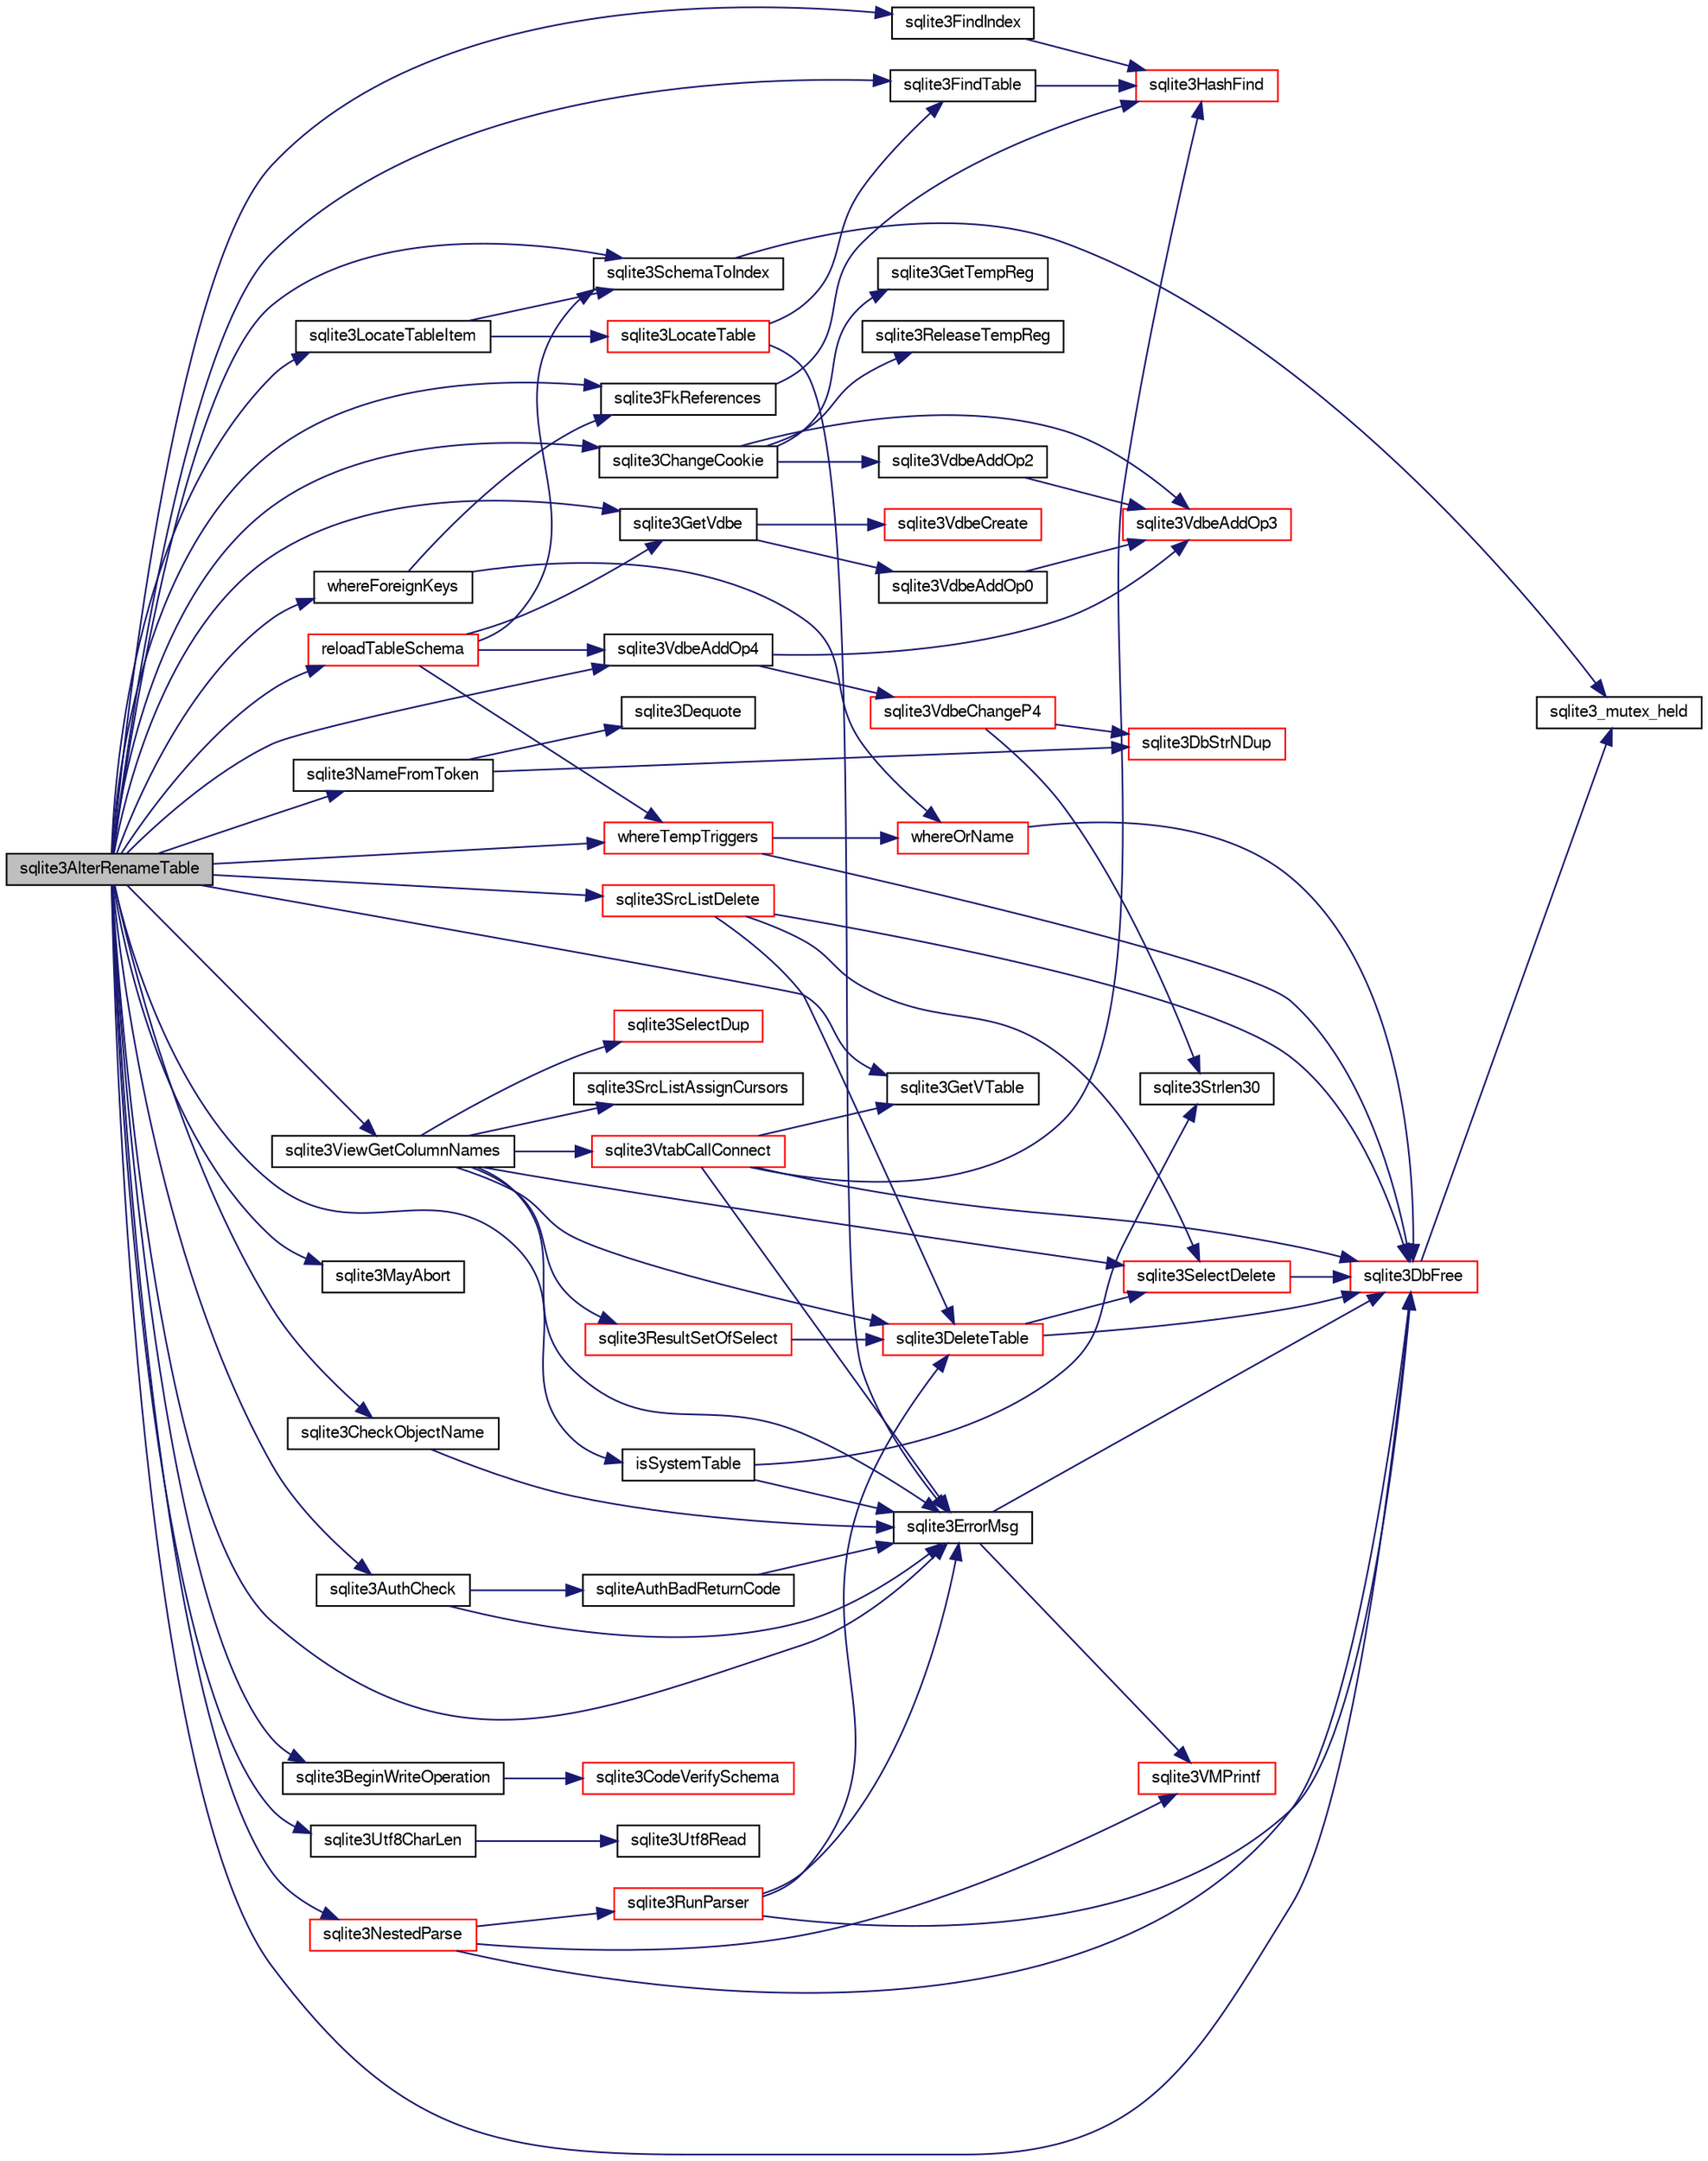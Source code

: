 digraph "sqlite3AlterRenameTable"
{
  edge [fontname="FreeSans",fontsize="10",labelfontname="FreeSans",labelfontsize="10"];
  node [fontname="FreeSans",fontsize="10",shape=record];
  rankdir="LR";
  Node415144 [label="sqlite3AlterRenameTable",height=0.2,width=0.4,color="black", fillcolor="grey75", style="filled", fontcolor="black"];
  Node415144 -> Node415145 [color="midnightblue",fontsize="10",style="solid",fontname="FreeSans"];
  Node415145 [label="sqlite3LocateTableItem",height=0.2,width=0.4,color="black", fillcolor="white", style="filled",URL="$sqlite3_8c.html#ac80229652e6d3200bd88dff77f874888"];
  Node415145 -> Node415146 [color="midnightblue",fontsize="10",style="solid",fontname="FreeSans"];
  Node415146 [label="sqlite3SchemaToIndex",height=0.2,width=0.4,color="black", fillcolor="white", style="filled",URL="$sqlite3_8c.html#ad9ef77a42022f1f8c8ab71b5761f5134"];
  Node415146 -> Node415147 [color="midnightblue",fontsize="10",style="solid",fontname="FreeSans"];
  Node415147 [label="sqlite3_mutex_held",height=0.2,width=0.4,color="black", fillcolor="white", style="filled",URL="$sqlite3_8c.html#acf77da68932b6bc163c5e68547ecc3e7"];
  Node415145 -> Node415148 [color="midnightblue",fontsize="10",style="solid",fontname="FreeSans"];
  Node415148 [label="sqlite3LocateTable",height=0.2,width=0.4,color="red", fillcolor="white", style="filled",URL="$sqlite3_8c.html#adfeea5b18971250d4ff7f5a44e134d75"];
  Node415148 -> Node415485 [color="midnightblue",fontsize="10",style="solid",fontname="FreeSans"];
  Node415485 [label="sqlite3FindTable",height=0.2,width=0.4,color="black", fillcolor="white", style="filled",URL="$sqlite3_8c.html#afa51dbee6173bf3a8a3df76b07cea789"];
  Node415485 -> Node415484 [color="midnightblue",fontsize="10",style="solid",fontname="FreeSans"];
  Node415484 [label="sqlite3HashFind",height=0.2,width=0.4,color="red", fillcolor="white", style="filled",URL="$sqlite3_8c.html#a8ca124229470a66b4c9c141ded48e2aa"];
  Node415148 -> Node415463 [color="midnightblue",fontsize="10",style="solid",fontname="FreeSans"];
  Node415463 [label="sqlite3ErrorMsg",height=0.2,width=0.4,color="black", fillcolor="white", style="filled",URL="$sqlite3_8c.html#aee2798e173651adae0f9c85469f3457d"];
  Node415463 -> Node415155 [color="midnightblue",fontsize="10",style="solid",fontname="FreeSans"];
  Node415155 [label="sqlite3VMPrintf",height=0.2,width=0.4,color="red", fillcolor="white", style="filled",URL="$sqlite3_8c.html#a05535d0982ef06fbc2ee8195ebbae689"];
  Node415463 -> Node415163 [color="midnightblue",fontsize="10",style="solid",fontname="FreeSans"];
  Node415163 [label="sqlite3DbFree",height=0.2,width=0.4,color="red", fillcolor="white", style="filled",URL="$sqlite3_8c.html#ac70ab821a6607b4a1b909582dc37a069"];
  Node415163 -> Node415147 [color="midnightblue",fontsize="10",style="solid",fontname="FreeSans"];
  Node415144 -> Node415146 [color="midnightblue",fontsize="10",style="solid",fontname="FreeSans"];
  Node415144 -> Node416105 [color="midnightblue",fontsize="10",style="solid",fontname="FreeSans"];
  Node416105 [label="sqlite3NameFromToken",height=0.2,width=0.4,color="black", fillcolor="white", style="filled",URL="$sqlite3_8c.html#a6ba4248ee912d7f5a7a898c5ae46e808"];
  Node416105 -> Node415421 [color="midnightblue",fontsize="10",style="solid",fontname="FreeSans"];
  Node415421 [label="sqlite3DbStrNDup",height=0.2,width=0.4,color="red", fillcolor="white", style="filled",URL="$sqlite3_8c.html#a48e8c757f70cba60fe83ce00ad8de713"];
  Node416105 -> Node415422 [color="midnightblue",fontsize="10",style="solid",fontname="FreeSans"];
  Node415422 [label="sqlite3Dequote",height=0.2,width=0.4,color="black", fillcolor="white", style="filled",URL="$sqlite3_8c.html#a7b0ccb71d60de662cbb09755454dee5d"];
  Node415144 -> Node415485 [color="midnightblue",fontsize="10",style="solid",fontname="FreeSans"];
  Node415144 -> Node415483 [color="midnightblue",fontsize="10",style="solid",fontname="FreeSans"];
  Node415483 [label="sqlite3FindIndex",height=0.2,width=0.4,color="black", fillcolor="white", style="filled",URL="$sqlite3_8c.html#a79fb99db8d0f914bb72dd374ae088512"];
  Node415483 -> Node415484 [color="midnightblue",fontsize="10",style="solid",fontname="FreeSans"];
  Node415144 -> Node415463 [color="midnightblue",fontsize="10",style="solid",fontname="FreeSans"];
  Node415144 -> Node416106 [color="midnightblue",fontsize="10",style="solid",fontname="FreeSans"];
  Node416106 [label="isSystemTable",height=0.2,width=0.4,color="black", fillcolor="white", style="filled",URL="$sqlite3_8c.html#a22f5fc0b5387413d63aef15feb36220f"];
  Node416106 -> Node415242 [color="midnightblue",fontsize="10",style="solid",fontname="FreeSans"];
  Node415242 [label="sqlite3Strlen30",height=0.2,width=0.4,color="black", fillcolor="white", style="filled",URL="$sqlite3_8c.html#a3dcd80ba41f1a308193dee74857b62a7"];
  Node416106 -> Node415463 [color="midnightblue",fontsize="10",style="solid",fontname="FreeSans"];
  Node415144 -> Node416107 [color="midnightblue",fontsize="10",style="solid",fontname="FreeSans"];
  Node416107 [label="sqlite3CheckObjectName",height=0.2,width=0.4,color="black", fillcolor="white", style="filled",URL="$sqlite3_8c.html#a28c91f6ea4120126e5af1e807593aaf9"];
  Node416107 -> Node415463 [color="midnightblue",fontsize="10",style="solid",fontname="FreeSans"];
  Node415144 -> Node416108 [color="midnightblue",fontsize="10",style="solid",fontname="FreeSans"];
  Node416108 [label="sqlite3AuthCheck",height=0.2,width=0.4,color="black", fillcolor="white", style="filled",URL="$sqlite3_8c.html#a83c75b8b7aa1c35301005be7ff1a8582"];
  Node416108 -> Node415463 [color="midnightblue",fontsize="10",style="solid",fontname="FreeSans"];
  Node416108 -> Node416109 [color="midnightblue",fontsize="10",style="solid",fontname="FreeSans"];
  Node416109 [label="sqliteAuthBadReturnCode",height=0.2,width=0.4,color="black", fillcolor="white", style="filled",URL="$sqlite3_8c.html#ad8fdda3ef346903a89e24dd825642bc1"];
  Node416109 -> Node415463 [color="midnightblue",fontsize="10",style="solid",fontname="FreeSans"];
  Node415144 -> Node416110 [color="midnightblue",fontsize="10",style="solid",fontname="FreeSans"];
  Node416110 [label="sqlite3ViewGetColumnNames",height=0.2,width=0.4,color="black", fillcolor="white", style="filled",URL="$sqlite3_8c.html#aebc7cd8d9e2bd174ae0a60363d3f6ce8"];
  Node416110 -> Node416111 [color="midnightblue",fontsize="10",style="solid",fontname="FreeSans"];
  Node416111 [label="sqlite3VtabCallConnect",height=0.2,width=0.4,color="red", fillcolor="white", style="filled",URL="$sqlite3_8c.html#a9642d55303e8d284d096fabc53460e28"];
  Node416111 -> Node416074 [color="midnightblue",fontsize="10",style="solid",fontname="FreeSans"];
  Node416074 [label="sqlite3GetVTable",height=0.2,width=0.4,color="black", fillcolor="white", style="filled",URL="$sqlite3_8c.html#a85465ef27057193295e321f0caf488ed"];
  Node416111 -> Node415484 [color="midnightblue",fontsize="10",style="solid",fontname="FreeSans"];
  Node416111 -> Node415463 [color="midnightblue",fontsize="10",style="solid",fontname="FreeSans"];
  Node416111 -> Node415163 [color="midnightblue",fontsize="10",style="solid",fontname="FreeSans"];
  Node416110 -> Node415463 [color="midnightblue",fontsize="10",style="solid",fontname="FreeSans"];
  Node416110 -> Node416112 [color="midnightblue",fontsize="10",style="solid",fontname="FreeSans"];
  Node416112 [label="sqlite3SelectDup",height=0.2,width=0.4,color="red", fillcolor="white", style="filled",URL="$sqlite3_8c.html#af8a7f75590dced000c27784d90b57b87"];
  Node416110 -> Node416123 [color="midnightblue",fontsize="10",style="solid",fontname="FreeSans"];
  Node416123 [label="sqlite3SrcListAssignCursors",height=0.2,width=0.4,color="black", fillcolor="white", style="filled",URL="$sqlite3_8c.html#a30fb47cdcb938aac958fe5da10c72821"];
  Node416110 -> Node416124 [color="midnightblue",fontsize="10",style="solid",fontname="FreeSans"];
  Node416124 [label="sqlite3ResultSetOfSelect",height=0.2,width=0.4,color="red", fillcolor="white", style="filled",URL="$sqlite3_8c.html#ade35a86757654a36498d74152aa2fda8"];
  Node416124 -> Node415473 [color="midnightblue",fontsize="10",style="solid",fontname="FreeSans"];
  Node415473 [label="sqlite3DeleteTable",height=0.2,width=0.4,color="red", fillcolor="white", style="filled",URL="$sqlite3_8c.html#a7fd3d507375a381a3807f92735318973"];
  Node415473 -> Node415163 [color="midnightblue",fontsize="10",style="solid",fontname="FreeSans"];
  Node415473 -> Node415468 [color="midnightblue",fontsize="10",style="solid",fontname="FreeSans"];
  Node415468 [label="sqlite3SelectDelete",height=0.2,width=0.4,color="red", fillcolor="white", style="filled",URL="$sqlite3_8c.html#a0f56959f0acac85496744f0d068854a0"];
  Node415468 -> Node415163 [color="midnightblue",fontsize="10",style="solid",fontname="FreeSans"];
  Node416110 -> Node415473 [color="midnightblue",fontsize="10",style="solid",fontname="FreeSans"];
  Node416110 -> Node415468 [color="midnightblue",fontsize="10",style="solid",fontname="FreeSans"];
  Node415144 -> Node416074 [color="midnightblue",fontsize="10",style="solid",fontname="FreeSans"];
  Node415144 -> Node416211 [color="midnightblue",fontsize="10",style="solid",fontname="FreeSans"];
  Node416211 [label="sqlite3GetVdbe",height=0.2,width=0.4,color="black", fillcolor="white", style="filled",URL="$sqlite3_8c.html#a76b721dcd00b0587308547594cb6c1f4"];
  Node416211 -> Node416212 [color="midnightblue",fontsize="10",style="solid",fontname="FreeSans"];
  Node416212 [label="sqlite3VdbeCreate",height=0.2,width=0.4,color="red", fillcolor="white", style="filled",URL="$sqlite3_8c.html#a7778fbbc1a7b677f680ce0afc44a88e2"];
  Node416211 -> Node416213 [color="midnightblue",fontsize="10",style="solid",fontname="FreeSans"];
  Node416213 [label="sqlite3VdbeAddOp0",height=0.2,width=0.4,color="black", fillcolor="white", style="filled",URL="$sqlite3_8c.html#a0aefd237fc1d629f3a3d3d454ced408a"];
  Node416213 -> Node416214 [color="midnightblue",fontsize="10",style="solid",fontname="FreeSans"];
  Node416214 [label="sqlite3VdbeAddOp3",height=0.2,width=0.4,color="red", fillcolor="white", style="filled",URL="$sqlite3_8c.html#a29b4560b019211a73e1478cec7468345"];
  Node415144 -> Node416216 [color="midnightblue",fontsize="10",style="solid",fontname="FreeSans"];
  Node416216 [label="sqlite3BeginWriteOperation",height=0.2,width=0.4,color="black", fillcolor="white", style="filled",URL="$sqlite3_8c.html#a21b1b811bbe305f922244f8913c87f10"];
  Node416216 -> Node416217 [color="midnightblue",fontsize="10",style="solid",fontname="FreeSans"];
  Node416217 [label="sqlite3CodeVerifySchema",height=0.2,width=0.4,color="red", fillcolor="white", style="filled",URL="$sqlite3_8c.html#ad9d8708d96f8416ec59ebf41c57000f9"];
  Node415144 -> Node416219 [color="midnightblue",fontsize="10",style="solid",fontname="FreeSans"];
  Node416219 [label="sqlite3ChangeCookie",height=0.2,width=0.4,color="black", fillcolor="white", style="filled",URL="$sqlite3_8c.html#a0ef89bb4c4f2d45de9f462e63cbfddec"];
  Node416219 -> Node416220 [color="midnightblue",fontsize="10",style="solid",fontname="FreeSans"];
  Node416220 [label="sqlite3GetTempReg",height=0.2,width=0.4,color="black", fillcolor="white", style="filled",URL="$sqlite3_8c.html#ab58586b4abaefcc5df42af9d1e84d8fb"];
  Node416219 -> Node416221 [color="midnightblue",fontsize="10",style="solid",fontname="FreeSans"];
  Node416221 [label="sqlite3VdbeAddOp2",height=0.2,width=0.4,color="black", fillcolor="white", style="filled",URL="$sqlite3_8c.html#ae87204d7b069da19e4db0404c6deaae5"];
  Node416221 -> Node416214 [color="midnightblue",fontsize="10",style="solid",fontname="FreeSans"];
  Node416219 -> Node416214 [color="midnightblue",fontsize="10",style="solid",fontname="FreeSans"];
  Node416219 -> Node416222 [color="midnightblue",fontsize="10",style="solid",fontname="FreeSans"];
  Node416222 [label="sqlite3ReleaseTempReg",height=0.2,width=0.4,color="black", fillcolor="white", style="filled",URL="$sqlite3_8c.html#a48d55dce63ac590c3b0fc464abb67ad7"];
  Node415144 -> Node416223 [color="midnightblue",fontsize="10",style="solid",fontname="FreeSans"];
  Node416223 [label="sqlite3VdbeAddOp4",height=0.2,width=0.4,color="black", fillcolor="white", style="filled",URL="$sqlite3_8c.html#a739d7a47b1c11779283b7797ea7e1d4d"];
  Node416223 -> Node416214 [color="midnightblue",fontsize="10",style="solid",fontname="FreeSans"];
  Node416223 -> Node416224 [color="midnightblue",fontsize="10",style="solid",fontname="FreeSans"];
  Node416224 [label="sqlite3VdbeChangeP4",height=0.2,width=0.4,color="red", fillcolor="white", style="filled",URL="$sqlite3_8c.html#add0d891a062d044a0c7e6fc072702830"];
  Node416224 -> Node415242 [color="midnightblue",fontsize="10",style="solid",fontname="FreeSans"];
  Node416224 -> Node415421 [color="midnightblue",fontsize="10",style="solid",fontname="FreeSans"];
  Node415144 -> Node416225 [color="midnightblue",fontsize="10",style="solid",fontname="FreeSans"];
  Node416225 [label="sqlite3MayAbort",height=0.2,width=0.4,color="black", fillcolor="white", style="filled",URL="$sqlite3_8c.html#a700db222a53c596ad5a0aef2c07a12ef"];
  Node415144 -> Node416226 [color="midnightblue",fontsize="10",style="solid",fontname="FreeSans"];
  Node416226 [label="sqlite3Utf8CharLen",height=0.2,width=0.4,color="black", fillcolor="white", style="filled",URL="$sqlite3_8c.html#a066ef98fa63764bd64b8da19566270f8"];
  Node416226 -> Node415313 [color="midnightblue",fontsize="10",style="solid",fontname="FreeSans"];
  Node415313 [label="sqlite3Utf8Read",height=0.2,width=0.4,color="black", fillcolor="white", style="filled",URL="$sqlite3_8c.html#ae25f70650fcf02236868220f5ebd2d79"];
  Node415144 -> Node416227 [color="midnightblue",fontsize="10",style="solid",fontname="FreeSans"];
  Node416227 [label="whereForeignKeys",height=0.2,width=0.4,color="black", fillcolor="white", style="filled",URL="$sqlite3_8c.html#a37258f841843e967585d277711322659"];
  Node416227 -> Node416228 [color="midnightblue",fontsize="10",style="solid",fontname="FreeSans"];
  Node416228 [label="sqlite3FkReferences",height=0.2,width=0.4,color="black", fillcolor="white", style="filled",URL="$sqlite3_8c.html#a2337ae2a0965bfde19e983555bb78c01"];
  Node416228 -> Node415484 [color="midnightblue",fontsize="10",style="solid",fontname="FreeSans"];
  Node416227 -> Node416229 [color="midnightblue",fontsize="10",style="solid",fontname="FreeSans"];
  Node416229 [label="whereOrName",height=0.2,width=0.4,color="red", fillcolor="white", style="filled",URL="$sqlite3_8c.html#ab3e0bda666377827837424c4ad533ace"];
  Node416229 -> Node415163 [color="midnightblue",fontsize="10",style="solid",fontname="FreeSans"];
  Node415144 -> Node416230 [color="midnightblue",fontsize="10",style="solid",fontname="FreeSans"];
  Node416230 [label="sqlite3NestedParse",height=0.2,width=0.4,color="red", fillcolor="white", style="filled",URL="$sqlite3_8c.html#ae78bd6187a28892732af5428ec15b03f"];
  Node416230 -> Node415155 [color="midnightblue",fontsize="10",style="solid",fontname="FreeSans"];
  Node416230 -> Node415461 [color="midnightblue",fontsize="10",style="solid",fontname="FreeSans"];
  Node415461 [label="sqlite3RunParser",height=0.2,width=0.4,color="red", fillcolor="white", style="filled",URL="$sqlite3_8c.html#a174f16a9adcc64bf971bae4a5ffa3488"];
  Node415461 -> Node415463 [color="midnightblue",fontsize="10",style="solid",fontname="FreeSans"];
  Node415461 -> Node415163 [color="midnightblue",fontsize="10",style="solid",fontname="FreeSans"];
  Node415461 -> Node415473 [color="midnightblue",fontsize="10",style="solid",fontname="FreeSans"];
  Node416230 -> Node415163 [color="midnightblue",fontsize="10",style="solid",fontname="FreeSans"];
  Node415144 -> Node415163 [color="midnightblue",fontsize="10",style="solid",fontname="FreeSans"];
  Node415144 -> Node416231 [color="midnightblue",fontsize="10",style="solid",fontname="FreeSans"];
  Node416231 [label="whereTempTriggers",height=0.2,width=0.4,color="red", fillcolor="white", style="filled",URL="$sqlite3_8c.html#a40e4a7245d888167b53b1de07fa6d217"];
  Node416231 -> Node416229 [color="midnightblue",fontsize="10",style="solid",fontname="FreeSans"];
  Node416231 -> Node415163 [color="midnightblue",fontsize="10",style="solid",fontname="FreeSans"];
  Node415144 -> Node416228 [color="midnightblue",fontsize="10",style="solid",fontname="FreeSans"];
  Node415144 -> Node416233 [color="midnightblue",fontsize="10",style="solid",fontname="FreeSans"];
  Node416233 [label="reloadTableSchema",height=0.2,width=0.4,color="red", fillcolor="white", style="filled",URL="$sqlite3_8c.html#aec12bc2a95741e915fbe82b98fb1f8c6"];
  Node416233 -> Node416211 [color="midnightblue",fontsize="10",style="solid",fontname="FreeSans"];
  Node416233 -> Node415146 [color="midnightblue",fontsize="10",style="solid",fontname="FreeSans"];
  Node416233 -> Node416223 [color="midnightblue",fontsize="10",style="solid",fontname="FreeSans"];
  Node416233 -> Node416231 [color="midnightblue",fontsize="10",style="solid",fontname="FreeSans"];
  Node415144 -> Node415472 [color="midnightblue",fontsize="10",style="solid",fontname="FreeSans"];
  Node415472 [label="sqlite3SrcListDelete",height=0.2,width=0.4,color="red", fillcolor="white", style="filled",URL="$sqlite3_8c.html#acc250a3e5e7fd8889a16a9f28e3e7312"];
  Node415472 -> Node415163 [color="midnightblue",fontsize="10",style="solid",fontname="FreeSans"];
  Node415472 -> Node415473 [color="midnightblue",fontsize="10",style="solid",fontname="FreeSans"];
  Node415472 -> Node415468 [color="midnightblue",fontsize="10",style="solid",fontname="FreeSans"];
}
